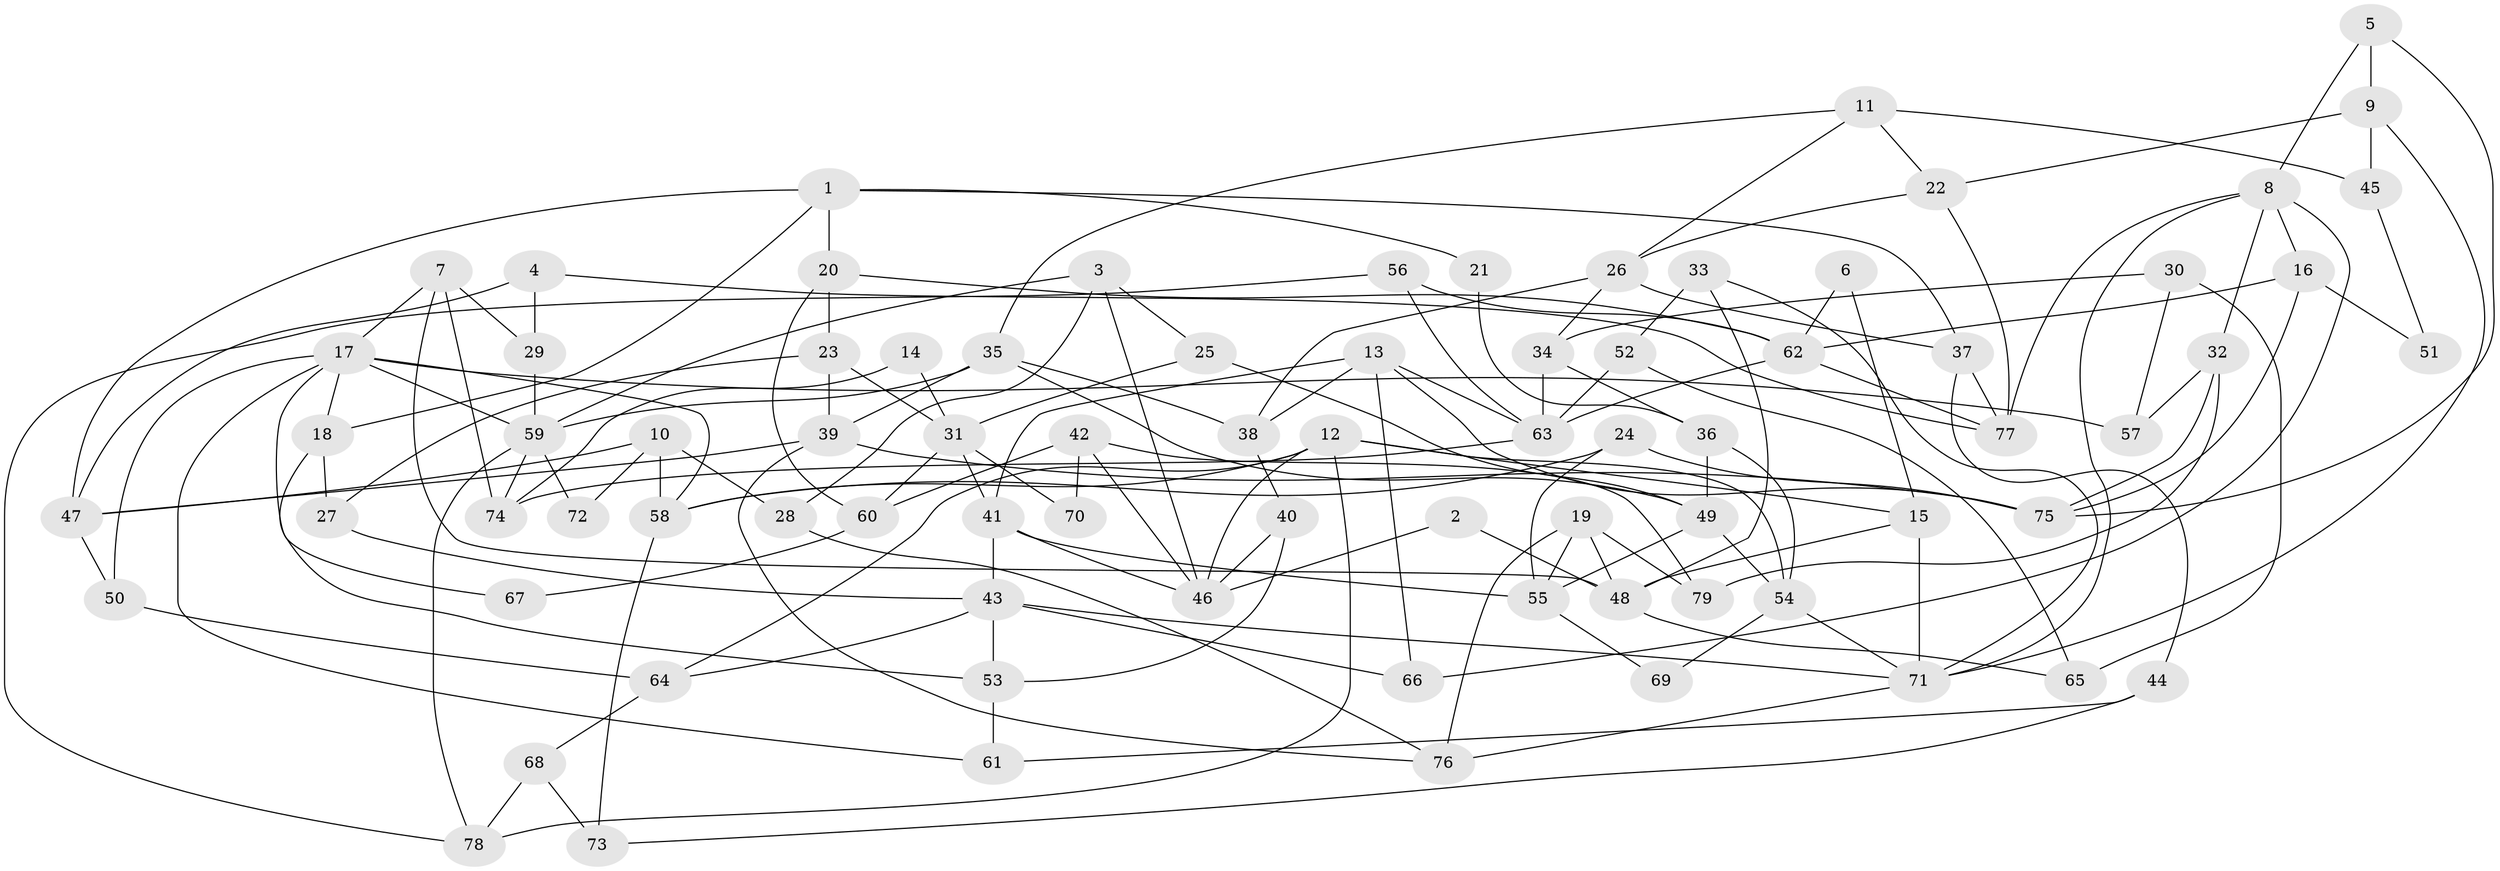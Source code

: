 // coarse degree distribution, {7: 0.08695652173913043, 2: 0.06521739130434782, 5: 0.1956521739130435, 6: 0.06521739130434782, 3: 0.15217391304347827, 8: 0.15217391304347827, 4: 0.21739130434782608, 11: 0.021739130434782608, 10: 0.021739130434782608, 9: 0.021739130434782608}
// Generated by graph-tools (version 1.1) at 2025/41/03/06/25 10:41:55]
// undirected, 79 vertices, 158 edges
graph export_dot {
graph [start="1"]
  node [color=gray90,style=filled];
  1;
  2;
  3;
  4;
  5;
  6;
  7;
  8;
  9;
  10;
  11;
  12;
  13;
  14;
  15;
  16;
  17;
  18;
  19;
  20;
  21;
  22;
  23;
  24;
  25;
  26;
  27;
  28;
  29;
  30;
  31;
  32;
  33;
  34;
  35;
  36;
  37;
  38;
  39;
  40;
  41;
  42;
  43;
  44;
  45;
  46;
  47;
  48;
  49;
  50;
  51;
  52;
  53;
  54;
  55;
  56;
  57;
  58;
  59;
  60;
  61;
  62;
  63;
  64;
  65;
  66;
  67;
  68;
  69;
  70;
  71;
  72;
  73;
  74;
  75;
  76;
  77;
  78;
  79;
  1 -- 37;
  1 -- 18;
  1 -- 20;
  1 -- 21;
  1 -- 47;
  2 -- 48;
  2 -- 46;
  3 -- 25;
  3 -- 59;
  3 -- 28;
  3 -- 46;
  4 -- 47;
  4 -- 29;
  4 -- 77;
  5 -- 8;
  5 -- 9;
  5 -- 75;
  6 -- 15;
  6 -- 62;
  7 -- 17;
  7 -- 48;
  7 -- 29;
  7 -- 74;
  8 -- 71;
  8 -- 77;
  8 -- 16;
  8 -- 32;
  8 -- 66;
  9 -- 22;
  9 -- 71;
  9 -- 45;
  10 -- 58;
  10 -- 28;
  10 -- 47;
  10 -- 72;
  11 -- 22;
  11 -- 35;
  11 -- 26;
  11 -- 45;
  12 -- 46;
  12 -- 54;
  12 -- 15;
  12 -- 58;
  12 -- 64;
  12 -- 78;
  13 -- 41;
  13 -- 38;
  13 -- 63;
  13 -- 66;
  13 -- 75;
  14 -- 74;
  14 -- 31;
  15 -- 71;
  15 -- 48;
  16 -- 75;
  16 -- 51;
  16 -- 62;
  17 -- 59;
  17 -- 61;
  17 -- 18;
  17 -- 50;
  17 -- 57;
  17 -- 58;
  17 -- 67;
  18 -- 27;
  18 -- 53;
  19 -- 76;
  19 -- 55;
  19 -- 48;
  19 -- 79;
  20 -- 60;
  20 -- 23;
  20 -- 62;
  21 -- 36;
  22 -- 77;
  22 -- 26;
  23 -- 39;
  23 -- 27;
  23 -- 31;
  24 -- 58;
  24 -- 75;
  24 -- 55;
  25 -- 31;
  25 -- 49;
  26 -- 38;
  26 -- 34;
  26 -- 37;
  27 -- 43;
  28 -- 76;
  29 -- 59;
  30 -- 34;
  30 -- 57;
  30 -- 65;
  31 -- 41;
  31 -- 60;
  31 -- 70;
  32 -- 75;
  32 -- 57;
  32 -- 79;
  33 -- 48;
  33 -- 52;
  33 -- 71;
  34 -- 63;
  34 -- 36;
  35 -- 39;
  35 -- 59;
  35 -- 38;
  35 -- 49;
  36 -- 54;
  36 -- 49;
  37 -- 77;
  37 -- 44;
  38 -- 40;
  39 -- 47;
  39 -- 75;
  39 -- 76;
  40 -- 46;
  40 -- 53;
  41 -- 43;
  41 -- 55;
  41 -- 46;
  42 -- 79;
  42 -- 46;
  42 -- 60;
  42 -- 70;
  43 -- 66;
  43 -- 64;
  43 -- 53;
  43 -- 71;
  44 -- 73;
  44 -- 61;
  45 -- 51;
  47 -- 50;
  48 -- 65;
  49 -- 54;
  49 -- 55;
  50 -- 64;
  52 -- 63;
  52 -- 65;
  53 -- 61;
  54 -- 71;
  54 -- 69;
  55 -- 69;
  56 -- 63;
  56 -- 62;
  56 -- 78;
  58 -- 73;
  59 -- 74;
  59 -- 78;
  59 -- 72;
  60 -- 67;
  62 -- 63;
  62 -- 77;
  63 -- 74;
  64 -- 68;
  68 -- 78;
  68 -- 73;
  71 -- 76;
}
